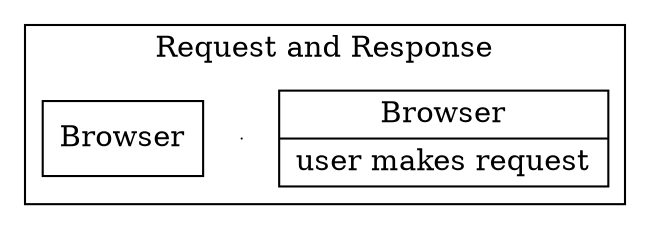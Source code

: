 digraph sequenceDiagram {
  # Install graphviz and run `fdp -Tpng request.dot -o request_diagram.png`
  subgraph cluster_1 {
    label="Request and Response";
    browserHead [ label="{Browser|user makes request}" pos="0.1,4.75!" shape="record" ];
    browserPoint0 [ pos="0.1,4!" shape="point" width="0" ]#   ! browserPoint5 [ pos="0.1,0.75!" shape="point" width="0" ]
    browserFoot [ label="Browser" pos="0,0!" shape="record" ];

  }
}
